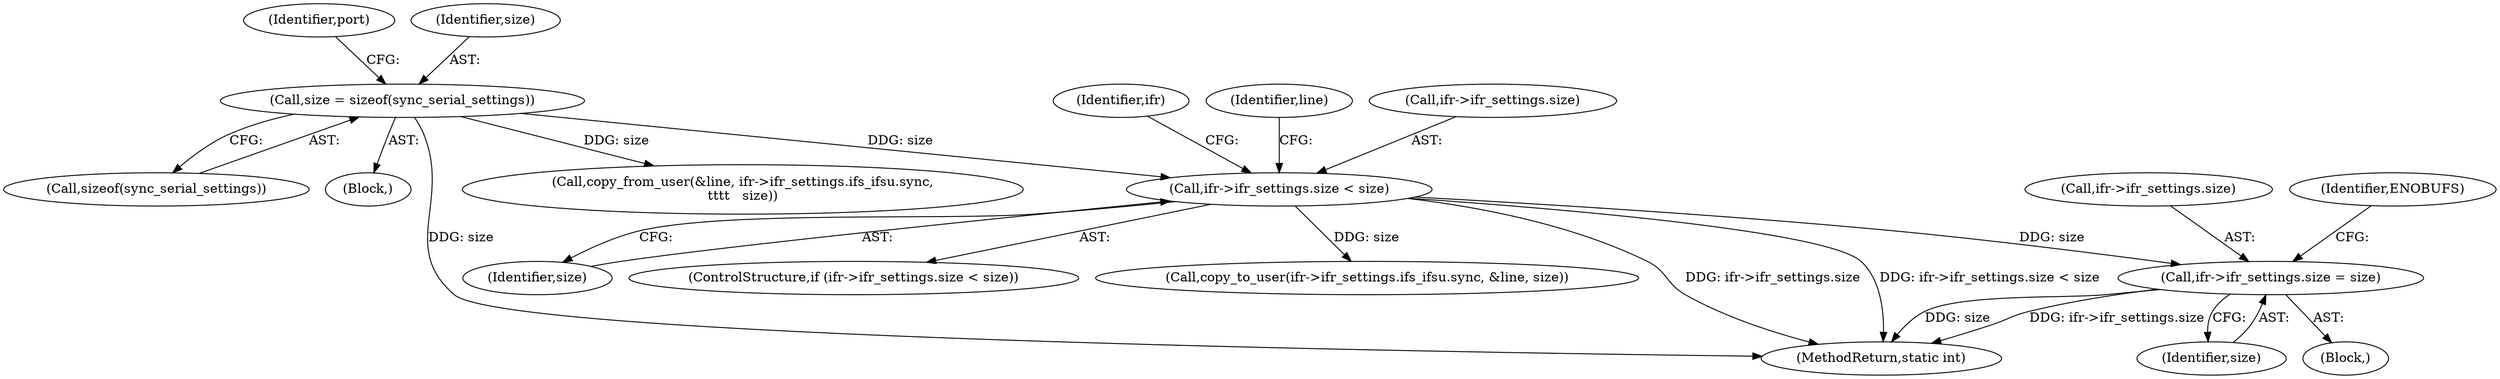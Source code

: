 digraph "0_linux_2b13d06c9584b4eb773f1e80bbaedab9a1c344e1@pointer" {
"1000151" [label="(Call,ifr->ifr_settings.size = size)"];
"1000143" [label="(Call,ifr->ifr_settings.size < size)"];
"1000108" [label="(Call,size = sizeof(sync_serial_settings))"];
"1000157" [label="(Identifier,size)"];
"1000274" [label="(MethodReturn,static int)"];
"1000154" [label="(Identifier,ifr)"];
"1000150" [label="(Block,)"];
"1000149" [label="(Identifier,size)"];
"1000220" [label="(Call,copy_from_user(&line, ifr->ifr_settings.ifs_ifsu.sync,\n\t\t\t\t   size))"];
"1000151" [label="(Call,ifr->ifr_settings.size = size)"];
"1000142" [label="(ControlStructure,if (ifr->ifr_settings.size < size))"];
"1000143" [label="(Call,ifr->ifr_settings.size < size)"];
"1000152" [label="(Call,ifr->ifr_settings.size)"];
"1000110" [label="(Call,sizeof(sync_serial_settings))"];
"1000160" [label="(Identifier,ENOBUFS)"];
"1000108" [label="(Call,size = sizeof(sync_serial_settings))"];
"1000115" [label="(Identifier,port)"];
"1000109" [label="(Identifier,size)"];
"1000163" [label="(Identifier,line)"];
"1000106" [label="(Block,)"];
"1000186" [label="(Call,copy_to_user(ifr->ifr_settings.ifs_ifsu.sync, &line, size))"];
"1000144" [label="(Call,ifr->ifr_settings.size)"];
"1000151" -> "1000150"  [label="AST: "];
"1000151" -> "1000157"  [label="CFG: "];
"1000152" -> "1000151"  [label="AST: "];
"1000157" -> "1000151"  [label="AST: "];
"1000160" -> "1000151"  [label="CFG: "];
"1000151" -> "1000274"  [label="DDG: size"];
"1000151" -> "1000274"  [label="DDG: ifr->ifr_settings.size"];
"1000143" -> "1000151"  [label="DDG: size"];
"1000143" -> "1000142"  [label="AST: "];
"1000143" -> "1000149"  [label="CFG: "];
"1000144" -> "1000143"  [label="AST: "];
"1000149" -> "1000143"  [label="AST: "];
"1000154" -> "1000143"  [label="CFG: "];
"1000163" -> "1000143"  [label="CFG: "];
"1000143" -> "1000274"  [label="DDG: ifr->ifr_settings.size"];
"1000143" -> "1000274"  [label="DDG: ifr->ifr_settings.size < size"];
"1000108" -> "1000143"  [label="DDG: size"];
"1000143" -> "1000186"  [label="DDG: size"];
"1000108" -> "1000106"  [label="AST: "];
"1000108" -> "1000110"  [label="CFG: "];
"1000109" -> "1000108"  [label="AST: "];
"1000110" -> "1000108"  [label="AST: "];
"1000115" -> "1000108"  [label="CFG: "];
"1000108" -> "1000274"  [label="DDG: size"];
"1000108" -> "1000220"  [label="DDG: size"];
}
